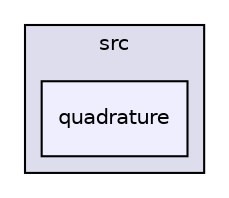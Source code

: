 digraph "/home/lwz/libmesh/src/quadrature" {
  compound=true
  node [ fontsize="10", fontname="Helvetica"];
  edge [ labelfontsize="10", labelfontname="Helvetica"];
  subgraph clusterdir_b67bea1992da7c14177dd4764c9b03c0 {
    graph [ bgcolor="#ddddee", pencolor="black", label="src" fontname="Helvetica", fontsize="10", URL="dir_b67bea1992da7c14177dd4764c9b03c0.html"]
  dir_aff67d88fc7ea4e1ff72cfa85084a233 [shape=box, label="quadrature", style="filled", fillcolor="#eeeeff", pencolor="black", URL="dir_aff67d88fc7ea4e1ff72cfa85084a233.html"];
  }
}
